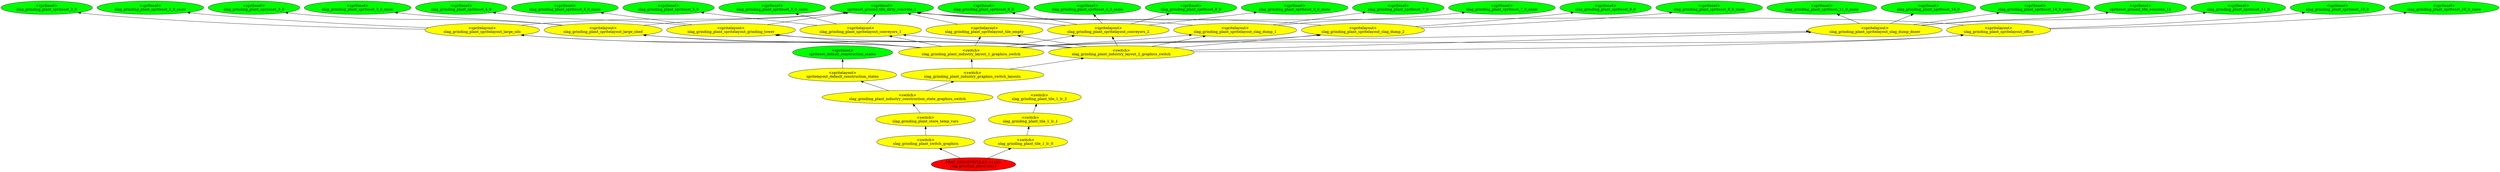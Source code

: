 digraph {
rankdir="BT"
spriteset_default_construction_states [fillcolor=green style="filled" label="<spriteset>\nspriteset_default_construction_states"]
spritelayout_default_construction_states [fillcolor=yellow style="filled" label="<spritelayout>\nspritelayout_default_construction_states"]
spriteset_ground_tile_concrete_12 [fillcolor=green style="filled" label="<spriteset>\nspriteset_ground_tile_concrete_12"]
spriteset_ground_tile_dirty_concrete_1 [fillcolor=green style="filled" label="<spriteset>\nspriteset_ground_tile_dirty_concrete_1"]
slag_grinding_plant_spriteset_2_0 [fillcolor=green style="filled" label="<spriteset>\nslag_grinding_plant_spriteset_2_0"]
slag_grinding_plant_spriteset_2_0_snow [fillcolor=green style="filled" label="<spriteset>\nslag_grinding_plant_spriteset_2_0_snow"]
slag_grinding_plant_spriteset_3_0 [fillcolor=green style="filled" label="<spriteset>\nslag_grinding_plant_spriteset_3_0"]
slag_grinding_plant_spriteset_3_0_snow [fillcolor=green style="filled" label="<spriteset>\nslag_grinding_plant_spriteset_3_0_snow"]
slag_grinding_plant_spriteset_4_0 [fillcolor=green style="filled" label="<spriteset>\nslag_grinding_plant_spriteset_4_0"]
slag_grinding_plant_spriteset_4_0_snow [fillcolor=green style="filled" label="<spriteset>\nslag_grinding_plant_spriteset_4_0_snow"]
slag_grinding_plant_spriteset_5_0 [fillcolor=green style="filled" label="<spriteset>\nslag_grinding_plant_spriteset_5_0"]
slag_grinding_plant_spriteset_5_0_snow [fillcolor=green style="filled" label="<spriteset>\nslag_grinding_plant_spriteset_5_0_snow"]
slag_grinding_plant_spriteset_6_0 [fillcolor=green style="filled" label="<spriteset>\nslag_grinding_plant_spriteset_6_0"]
slag_grinding_plant_spriteset_6_0_snow [fillcolor=green style="filled" label="<spriteset>\nslag_grinding_plant_spriteset_6_0_snow"]
slag_grinding_plant_spriteset_7_0 [fillcolor=green style="filled" label="<spriteset>\nslag_grinding_plant_spriteset_7_0"]
slag_grinding_plant_spriteset_7_0_snow [fillcolor=green style="filled" label="<spriteset>\nslag_grinding_plant_spriteset_7_0_snow"]
slag_grinding_plant_spriteset_8_0 [fillcolor=green style="filled" label="<spriteset>\nslag_grinding_plant_spriteset_8_0"]
slag_grinding_plant_spriteset_8_0_snow [fillcolor=green style="filled" label="<spriteset>\nslag_grinding_plant_spriteset_8_0_snow"]
slag_grinding_plant_spriteset_9_0 [fillcolor=green style="filled" label="<spriteset>\nslag_grinding_plant_spriteset_9_0"]
slag_grinding_plant_spriteset_9_0_snow [fillcolor=green style="filled" label="<spriteset>\nslag_grinding_plant_spriteset_9_0_snow"]
slag_grinding_plant_spriteset_10_0 [fillcolor=green style="filled" label="<spriteset>\nslag_grinding_plant_spriteset_10_0"]
slag_grinding_plant_spriteset_10_0_snow [fillcolor=green style="filled" label="<spriteset>\nslag_grinding_plant_spriteset_10_0_snow"]
slag_grinding_plant_spriteset_11_0 [fillcolor=green style="filled" label="<spriteset>\nslag_grinding_plant_spriteset_11_0"]
slag_grinding_plant_spriteset_11_0_snow [fillcolor=green style="filled" label="<spriteset>\nslag_grinding_plant_spriteset_11_0_snow"]
slag_grinding_plant_spriteset_14_0 [fillcolor=green style="filled" label="<spriteset>\nslag_grinding_plant_spriteset_14_0"]
slag_grinding_plant_spriteset_14_0_snow [fillcolor=green style="filled" label="<spriteset>\nslag_grinding_plant_spriteset_14_0_snow"]
slag_grinding_plant_spritelayout_tile_empty [fillcolor=yellow style="filled" label="<spritelayout>\nslag_grinding_plant_spritelayout_tile_empty"]
slag_grinding_plant_spritelayout_large_silo [fillcolor=yellow style="filled" label="<spritelayout>\nslag_grinding_plant_spritelayout_large_silo"]
slag_grinding_plant_spritelayout_large_shed [fillcolor=yellow style="filled" label="<spritelayout>\nslag_grinding_plant_spritelayout_large_shed"]
slag_grinding_plant_spritelayout_grinding_tower [fillcolor=yellow style="filled" label="<spritelayout>\nslag_grinding_plant_spritelayout_grinding_tower"]
slag_grinding_plant_spritelayout_conveyors_1 [fillcolor=yellow style="filled" label="<spritelayout>\nslag_grinding_plant_spritelayout_conveyors_1"]
slag_grinding_plant_spritelayout_conveyors_2 [fillcolor=yellow style="filled" label="<spritelayout>\nslag_grinding_plant_spritelayout_conveyors_2"]
slag_grinding_plant_spritelayout_slag_dump_1 [fillcolor=yellow style="filled" label="<spritelayout>\nslag_grinding_plant_spritelayout_slag_dump_1"]
slag_grinding_plant_spritelayout_slag_dump_2 [fillcolor=yellow style="filled" label="<spritelayout>\nslag_grinding_plant_spritelayout_slag_dump_2"]
slag_grinding_plant_spritelayout_slag_dump_dozer [fillcolor=yellow style="filled" label="<spritelayout>\nslag_grinding_plant_spritelayout_slag_dump_dozer"]
slag_grinding_plant_spritelayout_office [fillcolor=yellow style="filled" label="<spritelayout>\nslag_grinding_plant_spritelayout_office"]
slag_grinding_plant_industry_layout_1_graphics_switch [fillcolor=yellow style="filled" label="<switch>\nslag_grinding_plant_industry_layout_1_graphics_switch"]
slag_grinding_plant_industry_layout_2_graphics_switch [fillcolor=yellow style="filled" label="<switch>\nslag_grinding_plant_industry_layout_2_graphics_switch"]
slag_grinding_plant_industry_graphics_switch_layouts [fillcolor=yellow style="filled" label="<switch>\nslag_grinding_plant_industry_graphics_switch_layouts"]
slag_grinding_plant_industry_construction_state_graphics_switch [fillcolor=yellow style="filled" label="<switch>\nslag_grinding_plant_industry_construction_state_graphics_switch"]
slag_grinding_plant_store_temp_vars [fillcolor=yellow style="filled" label="<switch>\nslag_grinding_plant_store_temp_vars"]
slag_grinding_plant_switch_graphics [fillcolor=yellow style="filled" label="<switch>\nslag_grinding_plant_switch_graphics"]
slag_grinding_plant_tile_1_lc_2 [fillcolor=yellow style="filled" label="<switch>\nslag_grinding_plant_tile_1_lc_2"]
slag_grinding_plant_tile_1_lc_1 [fillcolor=yellow style="filled" label="<switch>\nslag_grinding_plant_tile_1_lc_1"]
slag_grinding_plant_tile_1_lc_0 [fillcolor=yellow style="filled" label="<switch>\nslag_grinding_plant_tile_1_lc_0"]
slag_grinding_plant_tile_1 [fillcolor=red style="filled" label="FEAT_INDUSTRYTILES <113>\nslag_grinding_plant_tile_1"]
slag_grinding_plant_spritelayout_slag_dump_2->slag_grinding_plant_spriteset_8_0_snow
slag_grinding_plant_spritelayout_tile_empty->spriteset_ground_tile_dirty_concrete_1
slag_grinding_plant_tile_1_lc_1->slag_grinding_plant_tile_1_lc_2
slag_grinding_plant_spritelayout_grinding_tower->slag_grinding_plant_spriteset_4_0
slag_grinding_plant_industry_layout_1_graphics_switch->slag_grinding_plant_spritelayout_office
slag_grinding_plant_industry_layout_1_graphics_switch->slag_grinding_plant_spritelayout_large_silo
slag_grinding_plant_spritelayout_large_shed->spriteset_ground_tile_dirty_concrete_1
slag_grinding_plant_spritelayout_conveyors_1->spriteset_ground_tile_dirty_concrete_1
slag_grinding_plant_spritelayout_slag_dump_dozer->slag_grinding_plant_spriteset_14_0
slag_grinding_plant_tile_1_lc_0->slag_grinding_plant_tile_1_lc_1
slag_grinding_plant_industry_layout_2_graphics_switch->slag_grinding_plant_spritelayout_large_shed
slag_grinding_plant_spritelayout_office->spriteset_ground_tile_dirty_concrete_1
slag_grinding_plant_industry_layout_2_graphics_switch->slag_grinding_plant_spritelayout_grinding_tower
slag_grinding_plant_spritelayout_conveyors_2->slag_grinding_plant_spriteset_6_0
slag_grinding_plant_spritelayout_office->slag_grinding_plant_spriteset_10_0
slag_grinding_plant_spritelayout_large_shed->slag_grinding_plant_spriteset_3_0_snow
slag_grinding_plant_industry_graphics_switch_layouts->slag_grinding_plant_industry_layout_2_graphics_switch
slag_grinding_plant_industry_layout_1_graphics_switch->slag_grinding_plant_spritelayout_slag_dump_2
slag_grinding_plant_tile_1->slag_grinding_plant_tile_1_lc_0
slag_grinding_plant_spritelayout_conveyors_2->slag_grinding_plant_spriteset_6_0_snow
slag_grinding_plant_spritelayout_slag_dump_2->spriteset_ground_tile_dirty_concrete_1
slag_grinding_plant_industry_layout_2_graphics_switch->slag_grinding_plant_spritelayout_slag_dump_2
slag_grinding_plant_spritelayout_large_shed->slag_grinding_plant_spriteset_3_0
slag_grinding_plant_store_temp_vars->slag_grinding_plant_industry_construction_state_graphics_switch
slag_grinding_plant_spritelayout_grinding_tower->spriteset_ground_tile_dirty_concrete_1
slag_grinding_plant_industry_layout_2_graphics_switch->slag_grinding_plant_spritelayout_conveyors_2
slag_grinding_plant_spritelayout_slag_dump_1->spriteset_ground_tile_dirty_concrete_1
slag_grinding_plant_industry_layout_2_graphics_switch->slag_grinding_plant_spritelayout_conveyors_1
slag_grinding_plant_industry_layout_2_graphics_switch->slag_grinding_plant_spritelayout_slag_dump_1
slag_grinding_plant_industry_layout_1_graphics_switch->slag_grinding_plant_spritelayout_grinding_tower
slag_grinding_plant_spritelayout_slag_dump_2->slag_grinding_plant_spriteset_8_0
slag_grinding_plant_spritelayout_grinding_tower->slag_grinding_plant_spriteset_4_0_snow
slag_grinding_plant_spritelayout_office->slag_grinding_plant_spriteset_10_0_snow
slag_grinding_plant_spritelayout_large_silo->slag_grinding_plant_spriteset_2_0
slag_grinding_plant_tile_1->slag_grinding_plant_switch_graphics
slag_grinding_plant_spritelayout_slag_dump_1->slag_grinding_plant_spriteset_7_0
slag_grinding_plant_industry_layout_1_graphics_switch->slag_grinding_plant_spritelayout_conveyors_2
slag_grinding_plant_spritelayout_conveyors_2->slag_grinding_plant_spriteset_9_0
slag_grinding_plant_industry_construction_state_graphics_switch->slag_grinding_plant_industry_graphics_switch_layouts
slag_grinding_plant_industry_layout_1_graphics_switch->slag_grinding_plant_spritelayout_slag_dump_1
slag_grinding_plant_industry_layout_2_graphics_switch->slag_grinding_plant_spritelayout_tile_empty
slag_grinding_plant_industry_layout_2_graphics_switch->slag_grinding_plant_spritelayout_office
slag_grinding_plant_industry_layout_2_graphics_switch->slag_grinding_plant_spritelayout_large_silo
slag_grinding_plant_industry_layout_2_graphics_switch->slag_grinding_plant_spritelayout_slag_dump_dozer
slag_grinding_plant_spritelayout_slag_dump_dozer->slag_grinding_plant_spriteset_11_0_snow
slag_grinding_plant_spritelayout_conveyors_1->slag_grinding_plant_spriteset_5_0
slag_grinding_plant_switch_graphics->slag_grinding_plant_store_temp_vars
slag_grinding_plant_spritelayout_slag_dump_dozer->slag_grinding_plant_spriteset_14_0_snow
slag_grinding_plant_spritelayout_conveyors_2->slag_grinding_plant_spriteset_9_0_snow
spritelayout_default_construction_states->spriteset_default_construction_states
slag_grinding_plant_industry_construction_state_graphics_switch->spritelayout_default_construction_states
slag_grinding_plant_spritelayout_slag_dump_1->slag_grinding_plant_spriteset_7_0_snow
slag_grinding_plant_spritelayout_conveyors_1->slag_grinding_plant_spriteset_5_0_snow
slag_grinding_plant_spritelayout_slag_dump_dozer->slag_grinding_plant_spriteset_11_0
slag_grinding_plant_industry_layout_1_graphics_switch->slag_grinding_plant_spritelayout_tile_empty
slag_grinding_plant_spritelayout_slag_dump_dozer->spriteset_ground_tile_concrete_12
slag_grinding_plant_industry_layout_1_graphics_switch->slag_grinding_plant_spritelayout_slag_dump_dozer
slag_grinding_plant_industry_graphics_switch_layouts->slag_grinding_plant_industry_layout_1_graphics_switch
slag_grinding_plant_spritelayout_large_silo->slag_grinding_plant_spriteset_2_0_snow
slag_grinding_plant_industry_layout_1_graphics_switch->slag_grinding_plant_spritelayout_large_shed
slag_grinding_plant_industry_layout_1_graphics_switch->slag_grinding_plant_spritelayout_conveyors_1
slag_grinding_plant_spritelayout_conveyors_2->spriteset_ground_tile_dirty_concrete_1
slag_grinding_plant_spritelayout_large_silo->spriteset_ground_tile_dirty_concrete_1
}
